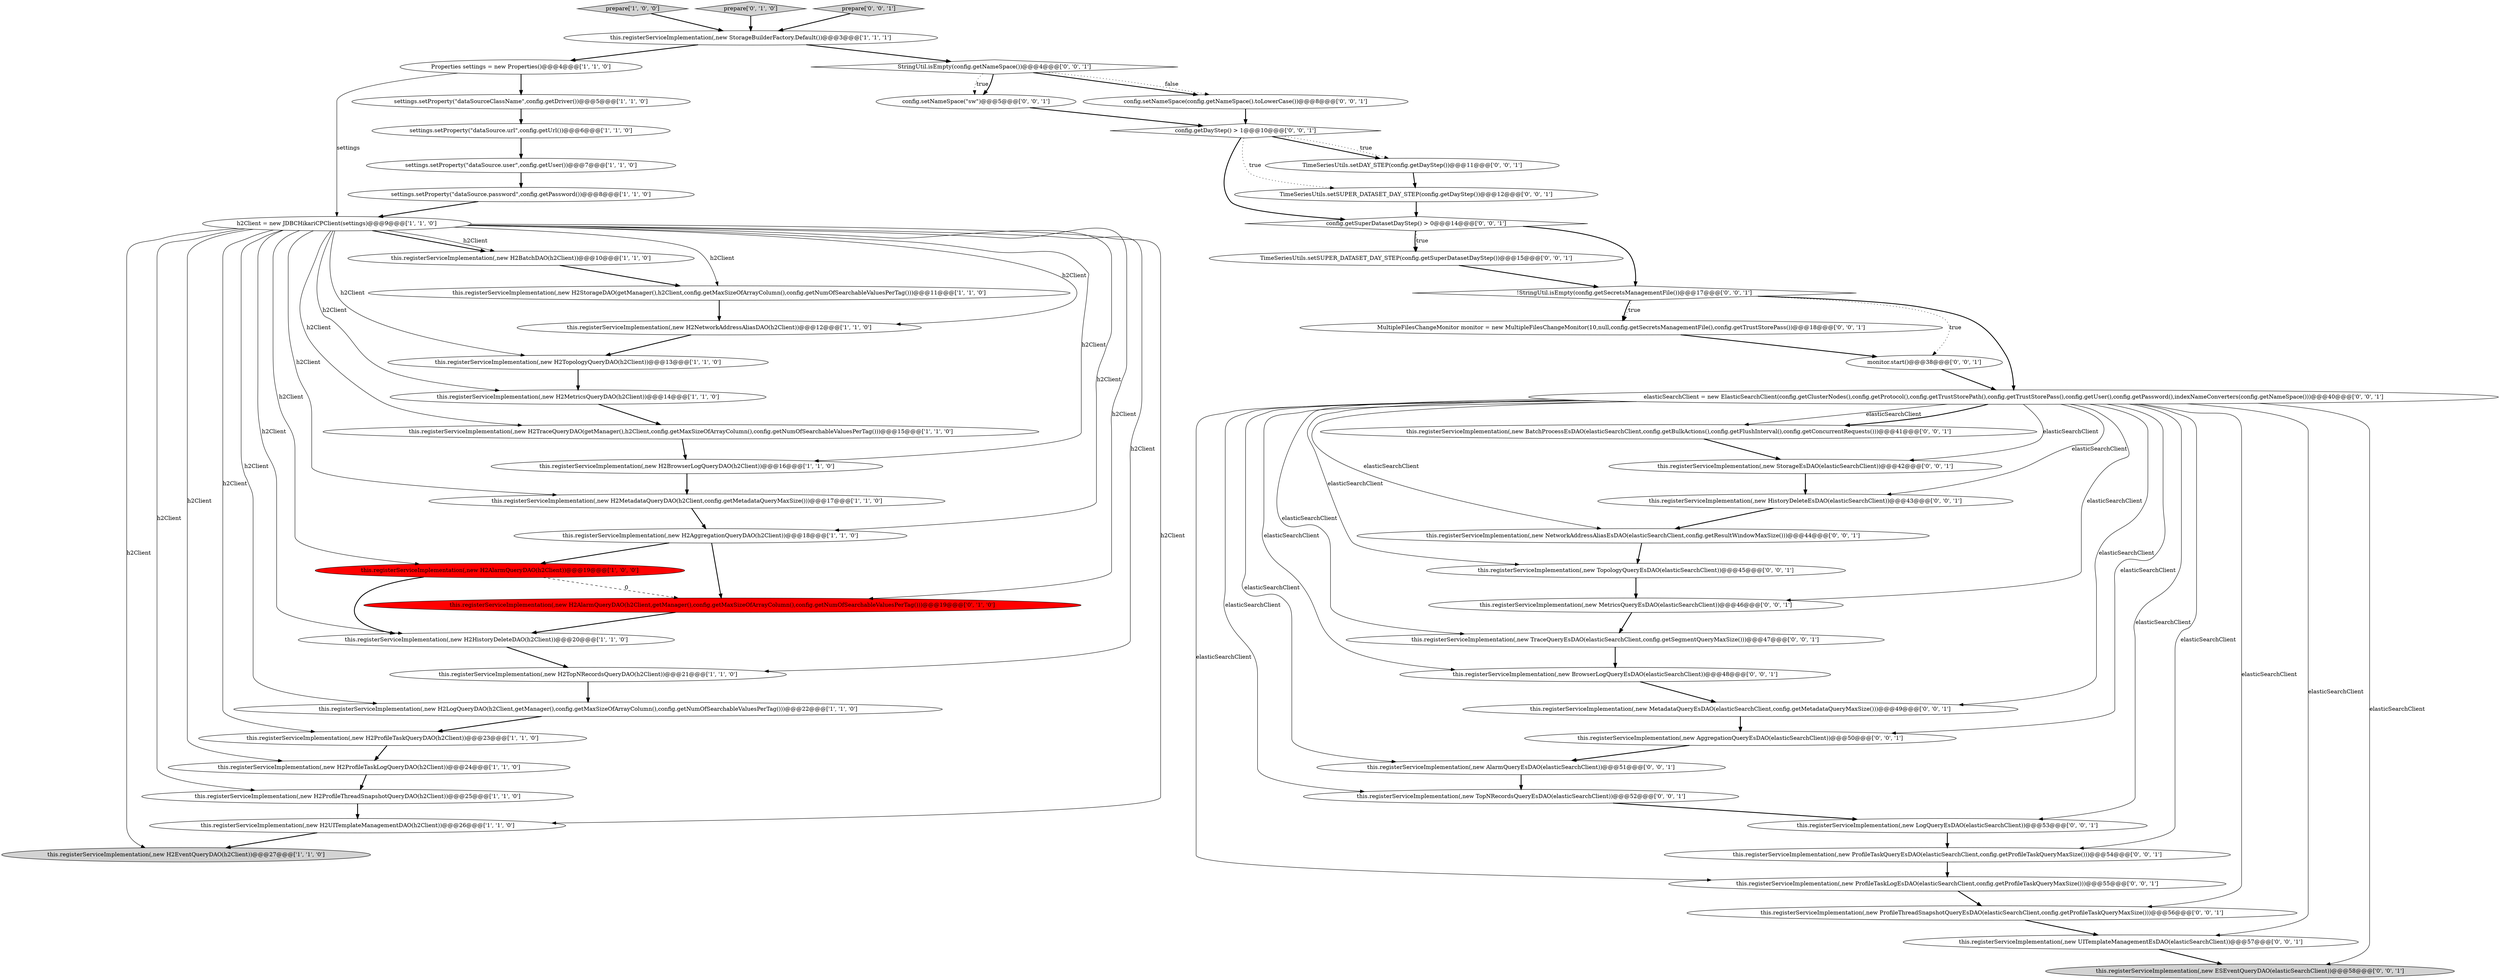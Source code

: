digraph {
15 [style = filled, label = "this.registerServiceImplementation(,new H2NetworkAddressAliasDAO(h2Client))@@@12@@@['1', '1', '0']", fillcolor = white, shape = ellipse image = "AAA0AAABBB1BBB"];
22 [style = filled, label = "this.registerServiceImplementation(,new H2ProfileTaskQueryDAO(h2Client))@@@23@@@['1', '1', '0']", fillcolor = white, shape = ellipse image = "AAA0AAABBB1BBB"];
20 [style = filled, label = "prepare['1', '0', '0']", fillcolor = lightgray, shape = diamond image = "AAA0AAABBB1BBB"];
17 [style = filled, label = "this.registerServiceImplementation(,new H2BatchDAO(h2Client))@@@10@@@['1', '1', '0']", fillcolor = white, shape = ellipse image = "AAA0AAABBB1BBB"];
42 [style = filled, label = "this.registerServiceImplementation(,new AlarmQueryEsDAO(elasticSearchClient))@@@51@@@['0', '0', '1']", fillcolor = white, shape = ellipse image = "AAA0AAABBB3BBB"];
32 [style = filled, label = "config.getSuperDatasetDayStep() > 0@@@14@@@['0', '0', '1']", fillcolor = white, shape = diamond image = "AAA0AAABBB3BBB"];
34 [style = filled, label = "this.registerServiceImplementation(,new MetricsQueryEsDAO(elasticSearchClient))@@@46@@@['0', '0', '1']", fillcolor = white, shape = ellipse image = "AAA0AAABBB3BBB"];
36 [style = filled, label = "this.registerServiceImplementation(,new UITemplateManagementEsDAO(elasticSearchClient))@@@57@@@['0', '0', '1']", fillcolor = white, shape = ellipse image = "AAA0AAABBB3BBB"];
37 [style = filled, label = "this.registerServiceImplementation(,new StorageEsDAO(elasticSearchClient))@@@42@@@['0', '0', '1']", fillcolor = white, shape = ellipse image = "AAA0AAABBB3BBB"];
49 [style = filled, label = "this.registerServiceImplementation(,new ProfileTaskQueryEsDAO(elasticSearchClient,config.getProfileTaskQueryMaxSize()))@@@54@@@['0', '0', '1']", fillcolor = white, shape = ellipse image = "AAA0AAABBB3BBB"];
57 [style = filled, label = "monitor.start()@@@38@@@['0', '0', '1']", fillcolor = white, shape = ellipse image = "AAA0AAABBB3BBB"];
16 [style = filled, label = "settings.setProperty(\"dataSource.user\",config.getUser())@@@7@@@['1', '1', '0']", fillcolor = white, shape = ellipse image = "AAA0AAABBB1BBB"];
51 [style = filled, label = "config.setNameSpace(\"sw\")@@@5@@@['0', '0', '1']", fillcolor = white, shape = ellipse image = "AAA0AAABBB3BBB"];
58 [style = filled, label = "this.registerServiceImplementation(,new MetadataQueryEsDAO(elasticSearchClient,config.getMetadataQueryMaxSize()))@@@49@@@['0', '0', '1']", fillcolor = white, shape = ellipse image = "AAA0AAABBB3BBB"];
44 [style = filled, label = "TimeSeriesUtils.setSUPER_DATASET_DAY_STEP(config.getDayStep())@@@12@@@['0', '0', '1']", fillcolor = white, shape = ellipse image = "AAA0AAABBB3BBB"];
56 [style = filled, label = "this.registerServiceImplementation(,new AggregationQueryEsDAO(elasticSearchClient))@@@50@@@['0', '0', '1']", fillcolor = white, shape = ellipse image = "AAA0AAABBB3BBB"];
0 [style = filled, label = "this.registerServiceImplementation(,new H2MetricsQueryDAO(h2Client))@@@14@@@['1', '1', '0']", fillcolor = white, shape = ellipse image = "AAA0AAABBB1BBB"];
39 [style = filled, label = "TimeSeriesUtils.setSUPER_DATASET_DAY_STEP(config.getSuperDatasetDayStep())@@@15@@@['0', '0', '1']", fillcolor = white, shape = ellipse image = "AAA0AAABBB3BBB"];
46 [style = filled, label = "config.setNameSpace(config.getNameSpace().toLowerCase())@@@8@@@['0', '0', '1']", fillcolor = white, shape = ellipse image = "AAA0AAABBB3BBB"];
33 [style = filled, label = "this.registerServiceImplementation(,new BatchProcessEsDAO(elasticSearchClient,config.getBulkActions(),config.getFlushInterval(),config.getConcurrentRequests()))@@@41@@@['0', '0', '1']", fillcolor = white, shape = ellipse image = "AAA0AAABBB3BBB"];
5 [style = filled, label = "this.registerServiceImplementation(,new H2AggregationQueryDAO(h2Client))@@@18@@@['1', '1', '0']", fillcolor = white, shape = ellipse image = "AAA0AAABBB1BBB"];
2 [style = filled, label = "this.registerServiceImplementation(,new H2MetadataQueryDAO(h2Client,config.getMetadataQueryMaxSize()))@@@17@@@['1', '1', '0']", fillcolor = white, shape = ellipse image = "AAA0AAABBB1BBB"];
7 [style = filled, label = "this.registerServiceImplementation(,new H2TopologyQueryDAO(h2Client))@@@13@@@['1', '1', '0']", fillcolor = white, shape = ellipse image = "AAA0AAABBB1BBB"];
19 [style = filled, label = "this.registerServiceImplementation(,new StorageBuilderFactory.Default())@@@3@@@['1', '1', '1']", fillcolor = white, shape = ellipse image = "AAA0AAABBB1BBB"];
47 [style = filled, label = "this.registerServiceImplementation(,new NetworkAddressAliasEsDAO(elasticSearchClient,config.getResultWindowMaxSize()))@@@44@@@['0', '0', '1']", fillcolor = white, shape = ellipse image = "AAA0AAABBB3BBB"];
50 [style = filled, label = "elasticSearchClient = new ElasticSearchClient(config.getClusterNodes(),config.getProtocol(),config.getTrustStorePath(),config.getTrustStorePass(),config.getUser(),config.getPassword(),indexNameConverters(config.getNameSpace()))@@@40@@@['0', '0', '1']", fillcolor = white, shape = ellipse image = "AAA0AAABBB3BBB"];
26 [style = filled, label = "this.registerServiceImplementation(,new H2AlarmQueryDAO(h2Client,getManager(),config.getMaxSizeOfArrayColumn(),config.getNumOfSearchableValuesPerTag()))@@@19@@@['0', '1', '0']", fillcolor = red, shape = ellipse image = "AAA1AAABBB2BBB"];
43 [style = filled, label = "this.registerServiceImplementation(,new ProfileTaskLogEsDAO(elasticSearchClient,config.getProfileTaskQueryMaxSize()))@@@55@@@['0', '0', '1']", fillcolor = white, shape = ellipse image = "AAA0AAABBB3BBB"];
55 [style = filled, label = "config.getDayStep() > 1@@@10@@@['0', '0', '1']", fillcolor = white, shape = diamond image = "AAA0AAABBB3BBB"];
4 [style = filled, label = "h2Client = new JDBCHikariCPClient(settings)@@@9@@@['1', '1', '0']", fillcolor = white, shape = ellipse image = "AAA0AAABBB1BBB"];
14 [style = filled, label = "this.registerServiceImplementation(,new H2LogQueryDAO(h2Client,getManager(),config.getMaxSizeOfArrayColumn(),config.getNumOfSearchableValuesPerTag()))@@@22@@@['1', '1', '0']", fillcolor = white, shape = ellipse image = "AAA0AAABBB1BBB"];
8 [style = filled, label = "settings.setProperty(\"dataSourceClassName\",config.getDriver())@@@5@@@['1', '1', '0']", fillcolor = white, shape = ellipse image = "AAA0AAABBB1BBB"];
18 [style = filled, label = "this.registerServiceImplementation(,new H2ProfileThreadSnapshotQueryDAO(h2Client))@@@25@@@['1', '1', '0']", fillcolor = white, shape = ellipse image = "AAA0AAABBB1BBB"];
35 [style = filled, label = "this.registerServiceImplementation(,new HistoryDeleteEsDAO(elasticSearchClient))@@@43@@@['0', '0', '1']", fillcolor = white, shape = ellipse image = "AAA0AAABBB3BBB"];
10 [style = filled, label = "this.registerServiceImplementation(,new H2TraceQueryDAO(getManager(),h2Client,config.getMaxSizeOfArrayColumn(),config.getNumOfSearchableValuesPerTag()))@@@15@@@['1', '1', '0']", fillcolor = white, shape = ellipse image = "AAA0AAABBB1BBB"];
6 [style = filled, label = "settings.setProperty(\"dataSource.url\",config.getUrl())@@@6@@@['1', '1', '0']", fillcolor = white, shape = ellipse image = "AAA0AAABBB1BBB"];
12 [style = filled, label = "this.registerServiceImplementation(,new H2EventQueryDAO(h2Client))@@@27@@@['1', '1', '0']", fillcolor = lightgray, shape = ellipse image = "AAA0AAABBB1BBB"];
27 [style = filled, label = "prepare['0', '1', '0']", fillcolor = lightgray, shape = diamond image = "AAA0AAABBB2BBB"];
30 [style = filled, label = "this.registerServiceImplementation(,new ProfileThreadSnapshotQueryEsDAO(elasticSearchClient,config.getProfileTaskQueryMaxSize()))@@@56@@@['0', '0', '1']", fillcolor = white, shape = ellipse image = "AAA0AAABBB3BBB"];
40 [style = filled, label = "MultipleFilesChangeMonitor monitor = new MultipleFilesChangeMonitor(10,null,config.getSecretsManagementFile(),config.getTrustStorePass())@@@18@@@['0', '0', '1']", fillcolor = white, shape = ellipse image = "AAA0AAABBB3BBB"];
45 [style = filled, label = "this.registerServiceImplementation(,new TraceQueryEsDAO(elasticSearchClient,config.getSegmentQueryMaxSize()))@@@47@@@['0', '0', '1']", fillcolor = white, shape = ellipse image = "AAA0AAABBB3BBB"];
13 [style = filled, label = "this.registerServiceImplementation(,new H2BrowserLogQueryDAO(h2Client))@@@16@@@['1', '1', '0']", fillcolor = white, shape = ellipse image = "AAA0AAABBB1BBB"];
25 [style = filled, label = "this.registerServiceImplementation(,new H2ProfileTaskLogQueryDAO(h2Client))@@@24@@@['1', '1', '0']", fillcolor = white, shape = ellipse image = "AAA0AAABBB1BBB"];
29 [style = filled, label = "TimeSeriesUtils.setDAY_STEP(config.getDayStep())@@@11@@@['0', '0', '1']", fillcolor = white, shape = ellipse image = "AAA0AAABBB3BBB"];
38 [style = filled, label = "this.registerServiceImplementation(,new TopologyQueryEsDAO(elasticSearchClient))@@@45@@@['0', '0', '1']", fillcolor = white, shape = ellipse image = "AAA0AAABBB3BBB"];
21 [style = filled, label = "Properties settings = new Properties()@@@4@@@['1', '1', '0']", fillcolor = white, shape = ellipse image = "AAA0AAABBB1BBB"];
23 [style = filled, label = "this.registerServiceImplementation(,new H2TopNRecordsQueryDAO(h2Client))@@@21@@@['1', '1', '0']", fillcolor = white, shape = ellipse image = "AAA0AAABBB1BBB"];
53 [style = filled, label = "this.registerServiceImplementation(,new ESEventQueryDAO(elasticSearchClient))@@@58@@@['0', '0', '1']", fillcolor = lightgray, shape = ellipse image = "AAA0AAABBB3BBB"];
9 [style = filled, label = "this.registerServiceImplementation(,new H2HistoryDeleteDAO(h2Client))@@@20@@@['1', '1', '0']", fillcolor = white, shape = ellipse image = "AAA0AAABBB1BBB"];
11 [style = filled, label = "this.registerServiceImplementation(,new H2StorageDAO(getManager(),h2Client,config.getMaxSizeOfArrayColumn(),config.getNumOfSearchableValuesPerTag()))@@@11@@@['1', '1', '0']", fillcolor = white, shape = ellipse image = "AAA0AAABBB1BBB"];
3 [style = filled, label = "settings.setProperty(\"dataSource.password\",config.getPassword())@@@8@@@['1', '1', '0']", fillcolor = white, shape = ellipse image = "AAA0AAABBB1BBB"];
1 [style = filled, label = "this.registerServiceImplementation(,new H2UITemplateManagementDAO(h2Client))@@@26@@@['1', '1', '0']", fillcolor = white, shape = ellipse image = "AAA0AAABBB1BBB"];
52 [style = filled, label = "this.registerServiceImplementation(,new BrowserLogQueryEsDAO(elasticSearchClient))@@@48@@@['0', '0', '1']", fillcolor = white, shape = ellipse image = "AAA0AAABBB3BBB"];
31 [style = filled, label = "this.registerServiceImplementation(,new LogQueryEsDAO(elasticSearchClient))@@@53@@@['0', '0', '1']", fillcolor = white, shape = ellipse image = "AAA0AAABBB3BBB"];
48 [style = filled, label = "prepare['0', '0', '1']", fillcolor = lightgray, shape = diamond image = "AAA0AAABBB3BBB"];
54 [style = filled, label = "StringUtil.isEmpty(config.getNameSpace())@@@4@@@['0', '0', '1']", fillcolor = white, shape = diamond image = "AAA0AAABBB3BBB"];
28 [style = filled, label = "!StringUtil.isEmpty(config.getSecretsManagementFile())@@@17@@@['0', '0', '1']", fillcolor = white, shape = diamond image = "AAA0AAABBB3BBB"];
41 [style = filled, label = "this.registerServiceImplementation(,new TopNRecordsQueryEsDAO(elasticSearchClient))@@@52@@@['0', '0', '1']", fillcolor = white, shape = ellipse image = "AAA0AAABBB3BBB"];
24 [style = filled, label = "this.registerServiceImplementation(,new H2AlarmQueryDAO(h2Client))@@@19@@@['1', '0', '0']", fillcolor = red, shape = ellipse image = "AAA1AAABBB1BBB"];
42->41 [style = bold, label=""];
4->11 [style = solid, label="h2Client"];
4->10 [style = solid, label="h2Client"];
4->22 [style = solid, label="h2Client"];
50->30 [style = solid, label="elasticSearchClient"];
36->53 [style = bold, label=""];
28->50 [style = bold, label=""];
21->8 [style = bold, label=""];
26->9 [style = bold, label=""];
30->36 [style = bold, label=""];
8->6 [style = bold, label=""];
3->4 [style = bold, label=""];
50->53 [style = solid, label="elasticSearchClient"];
54->51 [style = dotted, label="true"];
24->26 [style = dashed, label="0"];
50->58 [style = solid, label="elasticSearchClient"];
4->0 [style = solid, label="h2Client"];
4->5 [style = solid, label="h2Client"];
1->12 [style = bold, label=""];
29->44 [style = bold, label=""];
50->41 [style = solid, label="elasticSearchClient"];
27->19 [style = bold, label=""];
16->3 [style = bold, label=""];
50->45 [style = solid, label="elasticSearchClient"];
22->25 [style = bold, label=""];
55->29 [style = bold, label=""];
4->15 [style = solid, label="h2Client"];
54->46 [style = bold, label=""];
50->43 [style = solid, label="elasticSearchClient"];
14->22 [style = bold, label=""];
7->0 [style = bold, label=""];
4->13 [style = solid, label="h2Client"];
58->56 [style = bold, label=""];
23->14 [style = bold, label=""];
52->58 [style = bold, label=""];
50->33 [style = solid, label="elasticSearchClient"];
18->1 [style = bold, label=""];
44->32 [style = bold, label=""];
4->23 [style = solid, label="h2Client"];
50->36 [style = solid, label="elasticSearchClient"];
55->44 [style = dotted, label="true"];
54->46 [style = dotted, label="false"];
55->32 [style = bold, label=""];
20->19 [style = bold, label=""];
45->52 [style = bold, label=""];
4->18 [style = solid, label="h2Client"];
4->1 [style = solid, label="h2Client"];
4->17 [style = bold, label=""];
50->37 [style = solid, label="elasticSearchClient"];
4->14 [style = solid, label="h2Client"];
4->26 [style = solid, label="h2Client"];
25->18 [style = bold, label=""];
5->26 [style = bold, label=""];
31->49 [style = bold, label=""];
4->25 [style = solid, label="h2Client"];
4->2 [style = solid, label="h2Client"];
19->54 [style = bold, label=""];
50->42 [style = solid, label="elasticSearchClient"];
55->29 [style = dotted, label="true"];
10->13 [style = bold, label=""];
50->35 [style = solid, label="elasticSearchClient"];
5->24 [style = bold, label=""];
38->34 [style = bold, label=""];
4->9 [style = solid, label="h2Client"];
4->24 [style = solid, label="h2Client"];
50->47 [style = solid, label="elasticSearchClient"];
32->39 [style = bold, label=""];
41->31 [style = bold, label=""];
50->33 [style = bold, label=""];
37->35 [style = bold, label=""];
33->37 [style = bold, label=""];
24->9 [style = bold, label=""];
2->5 [style = bold, label=""];
13->2 [style = bold, label=""];
46->55 [style = bold, label=""];
19->21 [style = bold, label=""];
54->51 [style = bold, label=""];
50->49 [style = solid, label="elasticSearchClient"];
28->40 [style = bold, label=""];
15->7 [style = bold, label=""];
50->56 [style = solid, label="elasticSearchClient"];
57->50 [style = bold, label=""];
32->39 [style = dotted, label="true"];
50->52 [style = solid, label="elasticSearchClient"];
34->45 [style = bold, label=""];
4->17 [style = solid, label="h2Client"];
28->57 [style = dotted, label="true"];
50->34 [style = solid, label="elasticSearchClient"];
47->38 [style = bold, label=""];
49->43 [style = bold, label=""];
17->11 [style = bold, label=""];
39->28 [style = bold, label=""];
40->57 [style = bold, label=""];
11->15 [style = bold, label=""];
56->42 [style = bold, label=""];
43->30 [style = bold, label=""];
4->12 [style = solid, label="h2Client"];
9->23 [style = bold, label=""];
0->10 [style = bold, label=""];
51->55 [style = bold, label=""];
6->16 [style = bold, label=""];
35->47 [style = bold, label=""];
48->19 [style = bold, label=""];
50->31 [style = solid, label="elasticSearchClient"];
21->4 [style = solid, label="settings"];
32->28 [style = bold, label=""];
28->40 [style = dotted, label="true"];
50->38 [style = solid, label="elasticSearchClient"];
4->7 [style = solid, label="h2Client"];
}
